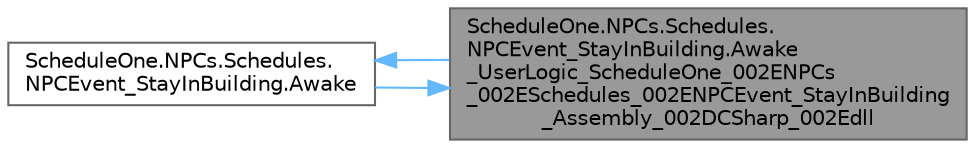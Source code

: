 digraph "ScheduleOne.NPCs.Schedules.NPCEvent_StayInBuilding.Awake_UserLogic_ScheduleOne_002ENPCs_002ESchedules_002ENPCEvent_StayInBuilding_Assembly_002DCSharp_002Edll"
{
 // LATEX_PDF_SIZE
  bgcolor="transparent";
  edge [fontname=Helvetica,fontsize=10,labelfontname=Helvetica,labelfontsize=10];
  node [fontname=Helvetica,fontsize=10,shape=box,height=0.2,width=0.4];
  rankdir="RL";
  Node1 [id="Node000001",label="ScheduleOne.NPCs.Schedules.\lNPCEvent_StayInBuilding.Awake\l_UserLogic_ScheduleOne_002ENPCs\l_002ESchedules_002ENPCEvent_StayInBuilding\l_Assembly_002DCSharp_002Edll",height=0.2,width=0.4,color="gray40", fillcolor="grey60", style="filled", fontcolor="black",tooltip=" "];
  Node1 -> Node2 [id="edge1_Node000001_Node000002",dir="back",color="steelblue1",style="solid",tooltip=" "];
  Node2 [id="Node000002",label="ScheduleOne.NPCs.Schedules.\lNPCEvent_StayInBuilding.Awake",height=0.2,width=0.4,color="grey40", fillcolor="white", style="filled",URL="$class_schedule_one_1_1_n_p_cs_1_1_schedules_1_1_n_p_c_event___stay_in_building.html#abd559a69c593824d4343f63e87a74fb9",tooltip=" "];
  Node2 -> Node1 [id="edge2_Node000002_Node000001",dir="back",color="steelblue1",style="solid",tooltip=" "];
}
